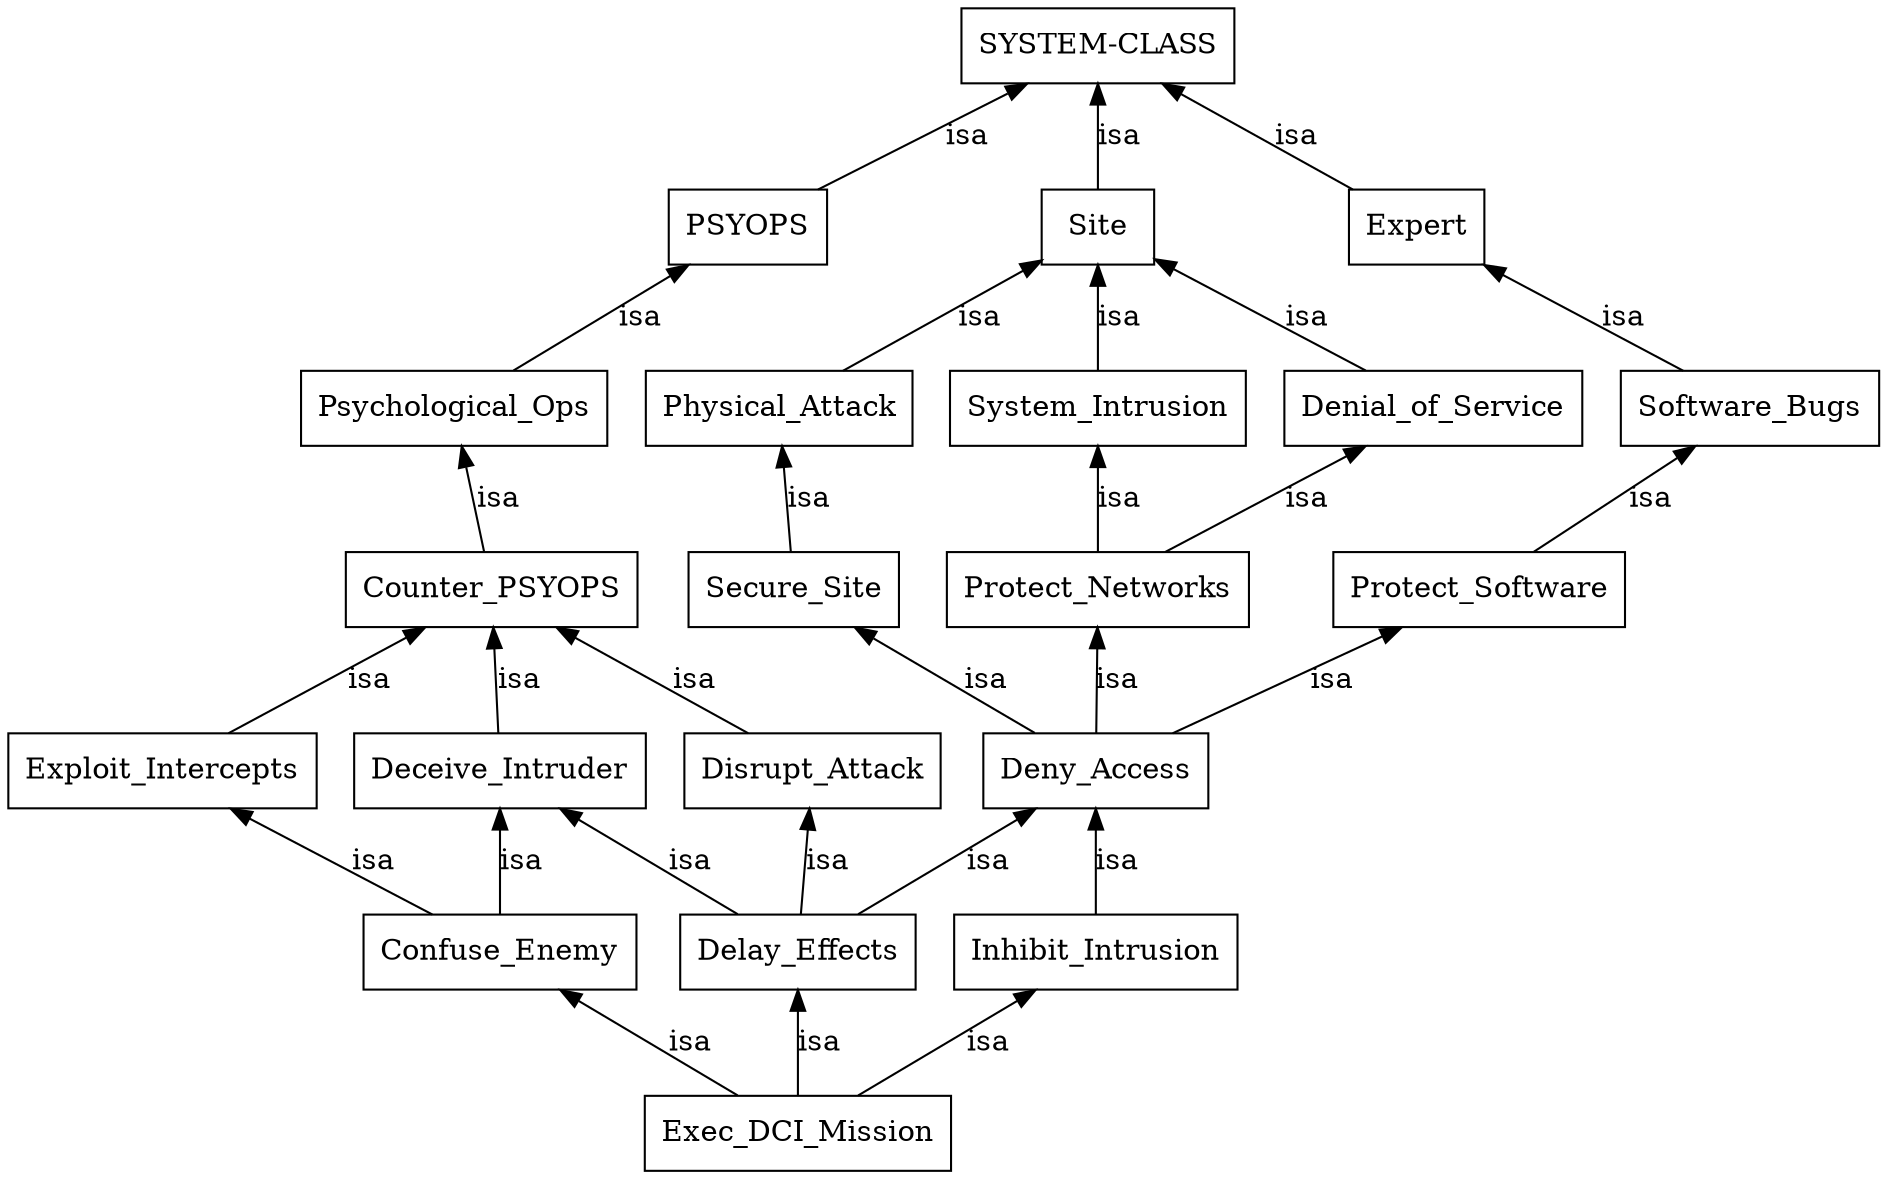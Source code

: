 digraph "IW-DCI" {
	node [	label = "\N" ];
	graph [bb= "0,0,757,580"];
	Deny_Access [label=Deny_Access, shape=box, color="0.0,0.0,0.0", fontcolor="0.0,0.0,0.0", pos="446,202", width="1.25", height="0.50"];
	Secure_Site [label=Secure_Site, shape=box, color="0.0,0.0,0.0", fontcolor="0.0,0.0,0.0", pos="329,290", width="1.11", height="0.50"];
	Protect_Networks [label=Protect_Networks, shape=box, color="0.0,0.0,0.0", fontcolor="0.0,0.0,0.0", pos="447,290", width="1.58", height="0.50"];
	Protect_Software [label=Protect_Software, shape=box, color="0.0,0.0,0.0", fontcolor="0.0,0.0,0.0", pos="618,290", width="1.53", height="0.50"];
	Exploit_Intercepts [label=Exploit_Intercepts, shape=box, color="0.0,0.0,0.0", fontcolor="0.0,0.0,0.0", pos="58,202", width="1.61", height="0.50"];
	Counter_PSYOPS [label=Counter_PSYOPS, shape=box, color="0.0,0.0,0.0", fontcolor="0.0,0.0,0.0", pos="188,290", width="1.64", height="0.50"];
	Psychological_Ops [label=Psychological_Ops, shape=box, color="0.0,0.0,0.0", fontcolor="0.0,0.0,0.0", pos="188,378", width="1.69", height="0.50"];
	PSYOPS [label=PSYOPS, shape=box, color="0.0,0.0,0.0", fontcolor="0.0,0.0,0.0", pos="296,466", width="0.92", height="0.50"];
	Denial_of_Service [label=Denial_of_Service, shape=box, color="0.0,0.0,0.0", fontcolor="0.0,0.0,0.0", pos="580,378", width="1.64", height="0.50"];
	Site [label=Site, shape=box, color="0.0,0.0,0.0", fontcolor="0.0,0.0,0.0", pos="447,466", width="0.75", height="0.50"];
	"SYSTEM-CLASS" [label="SYSTEM-CLASS", shape=box, color="0.0,0.0,0.0", fontcolor="0.0,0.0,0.0", pos="447,554", width="1.64", height="0.50"];
	System_Intrusion [label=System_Intrusion, shape=box, color="0.0,0.0,0.0", fontcolor="0.0,0.0,0.0", pos="447,378", width="1.56", height="0.50"];
	Disrupt_Attack [label=Disrupt_Attack, shape=box, color="0.0,0.0,0.0", fontcolor="0.0,0.0,0.0", pos="314,202", width="1.39", height="0.50"];
	Physical_Attack [label=Physical_Attack, shape=box, color="0.0,0.0,0.0", fontcolor="0.0,0.0,0.0", pos="320,378", width="1.47", height="0.50"];
	Software_Bugs [label=Software_Bugs, shape=box, color="0.0,0.0,0.0", fontcolor="0.0,0.0,0.0", pos="707,378", width="1.39", height="0.50"];
	Expert [label=Expert, shape=box, color="0.0,0.0,0.0", fontcolor="0.0,0.0,0.0", pos="589,466", width="0.75", height="0.50"];
	Confuse_Enemy [label=Confuse_Enemy, shape=box, color="0.0,0.0,0.0", fontcolor="0.0,0.0,0.0", pos="182,114", width="1.47", height="0.50"];
	Deceive_Intruder [label=Deceive_Intruder, shape=box, color="0.0,0.0,0.0", fontcolor="0.0,0.0,0.0", pos="190,202", width="1.56", height="0.50"];
	Exec_DCI_Mission [label=Exec_DCI_Mission, shape=box, color="0.0,0.0,0.0", fontcolor="0.0,0.0,0.0", pos="314,26", width="1.72", height="0.50"];
	Inhibit_Intrusion [label=Inhibit_Intrusion, shape=box, color="0.0,0.0,0.0", fontcolor="0.0,0.0,0.0", pos="439,114", width="1.50", height="0.50"];
	Delay_Effects [label=Delay_Effects, shape=box, color="0.0,0.0,0.0", fontcolor="0.0,0.0,0.0", pos="314,114", width="1.31", height="0.50"];
	Secure_Site -> Deny_Access [dir=back, label=isa, color="0.0,0.0,0.0", fontcolor="0.0,0.0,0.0", pos="s,353,272 360,267 379,252 403,233 422,220", lp="413,246"];
	Protect_Networks -> Deny_Access [dir=back, label=isa, color="0.0,0.0,0.0", fontcolor="0.0,0.0,0.0", pos="s,447,272 447,266 446,251 446,233 446,220", lp="461,246"];
	Protect_Software -> Deny_Access [dir=back, label=isa, color="0.0,0.0,0.0", fontcolor="0.0,0.0,0.0", pos="s,583,272 577,269 547,254 509,234 481,220", lp="562,246"];
	Counter_PSYOPS -> Exploit_Intercepts [dir=back, label=isa, color="0.0,0.0,0.0", fontcolor="0.0,0.0,0.0", pos="s,161,272 154,267 132,252 105,233 85,220", lp="149,246"];
	PSYOPS -> Psychological_Ops [dir=back, label=isa, color="0.0,0.0,0.0", fontcolor="0.0,0.0,0.0", pos="s,274,448 267,442 249,428 227,409 210,396", lp="266,422"];
	Site -> Denial_of_Service [dir=back, label=isa, color="0.0,0.0,0.0", fontcolor="0.0,0.0,0.0", pos="s,474,448 482,443 504,428 531,409 552,396", lp="540,422"];
	System_Intrusion -> Protect_Networks [dir=back, label=isa, color="0.0,0.0,0.0", fontcolor="0.0,0.0,0.0", pos="s,447,360 447,351 447,337 447,320 447,308", lp="462,334"];
	Denial_of_Service -> Protect_Networks [dir=back, label=isa, color="0.0,0.0,0.0", fontcolor="0.0,0.0,0.0", pos="s,553,360 545,355 523,340 496,321 475,308", lp="540,334"];
	Counter_PSYOPS -> Disrupt_Attack [dir=back, label=isa, color="0.0,0.0,0.0", fontcolor="0.0,0.0,0.0", pos="s,214,272 222,267 243,252 268,233 288,220", lp="277,246"];
	Physical_Attack -> Secure_Site [dir=back, label=isa, color="0.0,0.0,0.0", fontcolor="0.0,0.0,0.0", pos="s,322,360 323,354 324,340 326,321 327,308", lp="340,334"];
	Psychological_Ops -> Counter_PSYOPS [dir=back, label=isa, color="0.0,0.0,0.0", fontcolor="0.0,0.0,0.0", pos="s,188,360 188,351 188,337 188,320 188,308", lp="203,334"];
	Expert -> Software_Bugs [dir=back, label=isa, color="0.0,0.0,0.0", fontcolor="0.0,0.0,0.0", pos="s,613,448 620,443 640,428 664,409 683,396", lp="673,422"];
	Deceive_Intruder -> Confuse_Enemy [dir=back, label=isa, color="0.0,0.0,0.0", fontcolor="0.0,0.0,0.0", pos="s,188,184 188,178 187,163 185,145 184,132", lp="201,158"];
	Exploit_Intercepts -> Confuse_Enemy [dir=back, label=isa, color="0.0,0.0,0.0", fontcolor="0.0,0.0,0.0", pos="s,83,184 91,179 112,164 137,145 156,132", lp="146,158"];
	Inhibit_Intrusion -> Exec_DCI_Mission [dir=back, label=isa, color="0.0,0.0,0.0", fontcolor="0.0,0.0,0.0", pos="s,413,96 406,91 385,76 360,57 340,44", lp="402,70"];
	Delay_Effects -> Exec_DCI_Mission [dir=back, label=isa, color="0.0,0.0,0.0", fontcolor="0.0,0.0,0.0", pos="s,314,96 314,87 314,73 314,56 314,44", lp="329,70"];
	Confuse_Enemy -> Exec_DCI_Mission [dir=back, label=isa, color="0.0,0.0,0.0", fontcolor="0.0,0.0,0.0", pos="s,209,96 217,91 239,76 266,57 287,44", lp="275,70"];
	Site -> Physical_Attack [dir=back, label=isa, color="0.0,0.0,0.0", fontcolor="0.0,0.0,0.0", pos="s,421,448 413,443 392,428 366,409 346,396", lp="410,422"];
	Deny_Access -> Delay_Effects [dir=back, label=isa, color="0.0,0.0,0.0", fontcolor="0.0,0.0,0.0", pos="s,419,184 411,179 389,164 362,145 341,132", lp="407,158"];
	Disrupt_Attack -> Delay_Effects [dir=back, label=isa, color="0.0,0.0,0.0", fontcolor="0.0,0.0,0.0", pos="s,314,184 314,175 314,161 314,144 314,132", lp="329,158"];
	Deceive_Intruder -> Delay_Effects [dir=back, label=isa, color="0.0,0.0,0.0", fontcolor="0.0,0.0,0.0", pos="s,215,184 223,179 244,164 269,145 288,132", lp="278,158"];
	"SYSTEM-CLASS" -> PSYOPS [dir=back, label=isa, color="0.0,0.0,0.0", fontcolor="0.0,0.0,0.0", pos="s,416,536 411,533 385,518 351,498 327,484", lp="400,510"];
	Counter_PSYOPS -> Deceive_Intruder [dir=back, label=isa, color="0.0,0.0,0.0", fontcolor="0.0,0.0,0.0", pos="s,188,272 188,263 189,249 189,232 190,220", lp="204,246"];
	"SYSTEM-CLASS" -> Site [dir=back, label=isa, color="0.0,0.0,0.0", fontcolor="0.0,0.0,0.0", pos="s,447,536 447,527 447,513 447,496 447,484", lp="462,510"];
	"SYSTEM-CLASS" -> Expert [dir=back, label=isa, color="0.0,0.0,0.0", fontcolor="0.0,0.0,0.0", pos="s,476,536 484,531 508,516 540,497 562,483", lp="545,510"];
	Software_Bugs -> Protect_Software [dir=back, label=isa, color="0.0,0.0,0.0", fontcolor="0.0,0.0,0.0", pos="s,689,360 682,354 667,339 650,321 636,308", lp="685,334"];
	Site -> System_Intrusion [dir=back, label=isa, color="0.0,0.0,0.0", fontcolor="0.0,0.0,0.0", pos="s,447,448 447,439 447,425 447,408 447,396", lp="462,422"];
	Deny_Access -> Inhibit_Intrusion [dir=back, label=isa, color="0.0,0.0,0.0", fontcolor="0.0,0.0,0.0", pos="s,445,184 444,178 443,164 441,145 440,132", lp="458,158"];
}
